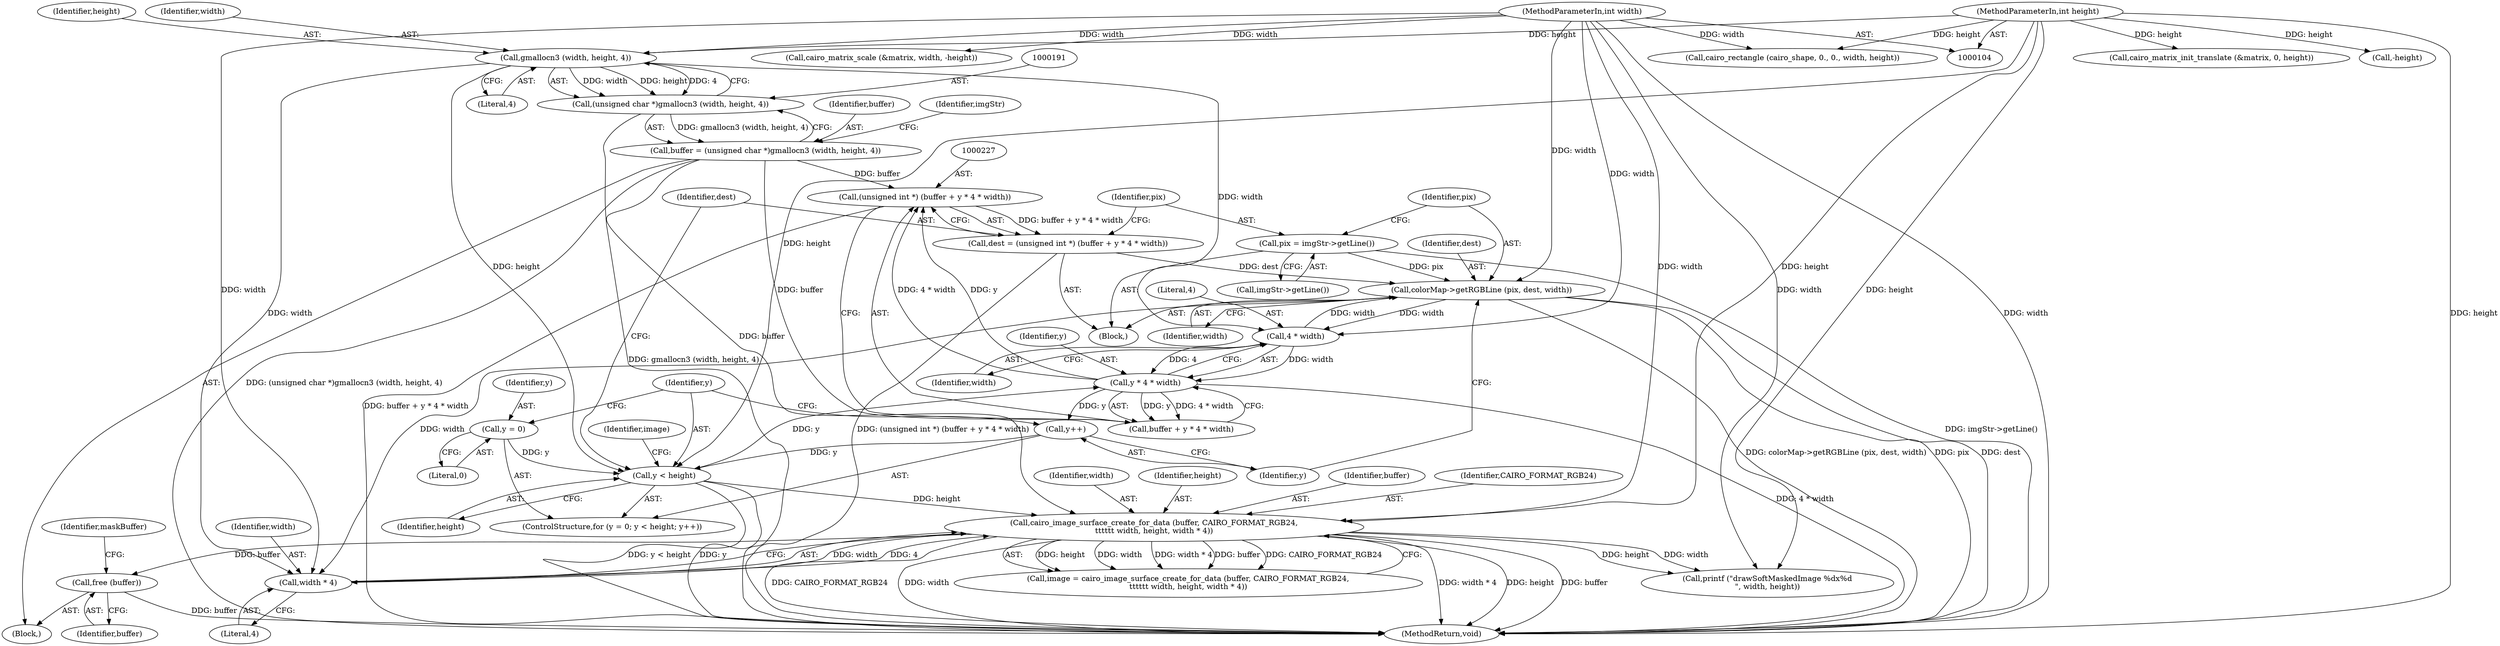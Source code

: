 digraph "0_poppler_7b2d314a61fd0e12f47c62996cb49ec0d1ba747a_3@API" {
"1000342" [label="(Call,free (buffer))"];
"1000244" [label="(Call,cairo_image_surface_create_for_data (buffer, CAIRO_FORMAT_RGB24,\n\t\t\t\t\t\t width, height, width * 4))"];
"1000188" [label="(Call,buffer = (unsigned char *)gmallocn3 (width, height, 4))"];
"1000190" [label="(Call,(unsigned char *)gmallocn3 (width, height, 4))"];
"1000192" [label="(Call,gmallocn3 (width, height, 4))"];
"1000108" [label="(MethodParameterIn,int width)"];
"1000109" [label="(MethodParameterIn,int height)"];
"1000249" [label="(Call,width * 4)"];
"1000238" [label="(Call,colorMap->getRGBLine (pix, dest, width))"];
"1000235" [label="(Call,pix = imgStr->getLine())"];
"1000224" [label="(Call,dest = (unsigned int *) (buffer + y * 4 * width))"];
"1000226" [label="(Call,(unsigned int *) (buffer + y * 4 * width))"];
"1000230" [label="(Call,y * 4 * width)"];
"1000218" [label="(Call,y < height)"];
"1000215" [label="(Call,y = 0)"];
"1000221" [label="(Call,y++)"];
"1000232" [label="(Call,4 * width)"];
"1000342" [label="(Call,free (buffer))"];
"1000246" [label="(Identifier,CAIRO_FORMAT_RGB24)"];
"1000343" [label="(Identifier,buffer)"];
"1000250" [label="(Identifier,width)"];
"1000277" [label="(Call,printf (\"drawSoftMaskedImage %dx%d\n\", width, height))"];
"1000238" [label="(Call,colorMap->getRGBLine (pix, dest, width))"];
"1000251" [label="(Literal,4)"];
"1000241" [label="(Identifier,width)"];
"1000220" [label="(Identifier,height)"];
"1000223" [label="(Block,)"];
"1000232" [label="(Call,4 * width)"];
"1000224" [label="(Call,dest = (unsigned int *) (buffer + y * 4 * width))"];
"1000247" [label="(Identifier,width)"];
"1000194" [label="(Identifier,height)"];
"1000214" [label="(ControlStructure,for (y = 0; y < height; y++))"];
"1000189" [label="(Identifier,buffer)"];
"1000281" [label="(Call,cairo_matrix_init_translate (&matrix, 0, height))"];
"1000225" [label="(Identifier,dest)"];
"1000233" [label="(Literal,4)"];
"1000239" [label="(Identifier,pix)"];
"1000197" [label="(Identifier,imgStr)"];
"1000235" [label="(Call,pix = imgStr->getLine())"];
"1000218" [label="(Call,y < height)"];
"1000228" [label="(Call,buffer + y * 4 * width)"];
"1000348" [label="(MethodReturn,void)"];
"1000326" [label="(Call,cairo_rectangle (cairo_shape, 0., 0., width, height))"];
"1000215" [label="(Call,y = 0)"];
"1000216" [label="(Identifier,y)"];
"1000109" [label="(MethodParameterIn,int height)"];
"1000219" [label="(Identifier,y)"];
"1000345" [label="(Identifier,maskBuffer)"];
"1000222" [label="(Identifier,y)"];
"1000236" [label="(Identifier,pix)"];
"1000231" [label="(Identifier,y)"];
"1000190" [label="(Call,(unsigned char *)gmallocn3 (width, height, 4))"];
"1000248" [label="(Identifier,height)"];
"1000115" [label="(Block,)"];
"1000237" [label="(Call,imgStr->getLine())"];
"1000193" [label="(Identifier,width)"];
"1000188" [label="(Call,buffer = (unsigned char *)gmallocn3 (width, height, 4))"];
"1000244" [label="(Call,cairo_image_surface_create_for_data (buffer, CAIRO_FORMAT_RGB24,\n\t\t\t\t\t\t width, height, width * 4))"];
"1000249" [label="(Call,width * 4)"];
"1000192" [label="(Call,gmallocn3 (width, height, 4))"];
"1000240" [label="(Identifier,dest)"];
"1000217" [label="(Literal,0)"];
"1000234" [label="(Identifier,width)"];
"1000230" [label="(Call,y * 4 * width)"];
"1000221" [label="(Call,y++)"];
"1000245" [label="(Identifier,buffer)"];
"1000242" [label="(Call,image = cairo_image_surface_create_for_data (buffer, CAIRO_FORMAT_RGB24,\n\t\t\t\t\t\t width, height, width * 4))"];
"1000108" [label="(MethodParameterIn,int width)"];
"1000243" [label="(Identifier,image)"];
"1000195" [label="(Literal,4)"];
"1000286" [label="(Call,cairo_matrix_scale (&matrix, width, -height))"];
"1000226" [label="(Call,(unsigned int *) (buffer + y * 4 * width))"];
"1000290" [label="(Call,-height)"];
"1000342" -> "1000115"  [label="AST: "];
"1000342" -> "1000343"  [label="CFG: "];
"1000343" -> "1000342"  [label="AST: "];
"1000345" -> "1000342"  [label="CFG: "];
"1000342" -> "1000348"  [label="DDG: buffer"];
"1000244" -> "1000342"  [label="DDG: buffer"];
"1000244" -> "1000242"  [label="AST: "];
"1000244" -> "1000249"  [label="CFG: "];
"1000245" -> "1000244"  [label="AST: "];
"1000246" -> "1000244"  [label="AST: "];
"1000247" -> "1000244"  [label="AST: "];
"1000248" -> "1000244"  [label="AST: "];
"1000249" -> "1000244"  [label="AST: "];
"1000242" -> "1000244"  [label="CFG: "];
"1000244" -> "1000348"  [label="DDG: height"];
"1000244" -> "1000348"  [label="DDG: buffer"];
"1000244" -> "1000348"  [label="DDG: CAIRO_FORMAT_RGB24"];
"1000244" -> "1000348"  [label="DDG: width"];
"1000244" -> "1000348"  [label="DDG: width * 4"];
"1000244" -> "1000242"  [label="DDG: height"];
"1000244" -> "1000242"  [label="DDG: width"];
"1000244" -> "1000242"  [label="DDG: width * 4"];
"1000244" -> "1000242"  [label="DDG: buffer"];
"1000244" -> "1000242"  [label="DDG: CAIRO_FORMAT_RGB24"];
"1000188" -> "1000244"  [label="DDG: buffer"];
"1000249" -> "1000244"  [label="DDG: width"];
"1000249" -> "1000244"  [label="DDG: 4"];
"1000108" -> "1000244"  [label="DDG: width"];
"1000218" -> "1000244"  [label="DDG: height"];
"1000109" -> "1000244"  [label="DDG: height"];
"1000244" -> "1000277"  [label="DDG: width"];
"1000244" -> "1000277"  [label="DDG: height"];
"1000188" -> "1000115"  [label="AST: "];
"1000188" -> "1000190"  [label="CFG: "];
"1000189" -> "1000188"  [label="AST: "];
"1000190" -> "1000188"  [label="AST: "];
"1000197" -> "1000188"  [label="CFG: "];
"1000188" -> "1000348"  [label="DDG: (unsigned char *)gmallocn3 (width, height, 4)"];
"1000190" -> "1000188"  [label="DDG: gmallocn3 (width, height, 4)"];
"1000188" -> "1000226"  [label="DDG: buffer"];
"1000188" -> "1000228"  [label="DDG: buffer"];
"1000190" -> "1000192"  [label="CFG: "];
"1000191" -> "1000190"  [label="AST: "];
"1000192" -> "1000190"  [label="AST: "];
"1000190" -> "1000348"  [label="DDG: gmallocn3 (width, height, 4)"];
"1000192" -> "1000190"  [label="DDG: width"];
"1000192" -> "1000190"  [label="DDG: height"];
"1000192" -> "1000190"  [label="DDG: 4"];
"1000192" -> "1000195"  [label="CFG: "];
"1000193" -> "1000192"  [label="AST: "];
"1000194" -> "1000192"  [label="AST: "];
"1000195" -> "1000192"  [label="AST: "];
"1000108" -> "1000192"  [label="DDG: width"];
"1000109" -> "1000192"  [label="DDG: height"];
"1000192" -> "1000218"  [label="DDG: height"];
"1000192" -> "1000232"  [label="DDG: width"];
"1000192" -> "1000249"  [label="DDG: width"];
"1000108" -> "1000104"  [label="AST: "];
"1000108" -> "1000348"  [label="DDG: width"];
"1000108" -> "1000232"  [label="DDG: width"];
"1000108" -> "1000238"  [label="DDG: width"];
"1000108" -> "1000249"  [label="DDG: width"];
"1000108" -> "1000277"  [label="DDG: width"];
"1000108" -> "1000286"  [label="DDG: width"];
"1000108" -> "1000326"  [label="DDG: width"];
"1000109" -> "1000104"  [label="AST: "];
"1000109" -> "1000348"  [label="DDG: height"];
"1000109" -> "1000218"  [label="DDG: height"];
"1000109" -> "1000277"  [label="DDG: height"];
"1000109" -> "1000281"  [label="DDG: height"];
"1000109" -> "1000290"  [label="DDG: height"];
"1000109" -> "1000326"  [label="DDG: height"];
"1000249" -> "1000251"  [label="CFG: "];
"1000250" -> "1000249"  [label="AST: "];
"1000251" -> "1000249"  [label="AST: "];
"1000238" -> "1000249"  [label="DDG: width"];
"1000238" -> "1000223"  [label="AST: "];
"1000238" -> "1000241"  [label="CFG: "];
"1000239" -> "1000238"  [label="AST: "];
"1000240" -> "1000238"  [label="AST: "];
"1000241" -> "1000238"  [label="AST: "];
"1000222" -> "1000238"  [label="CFG: "];
"1000238" -> "1000348"  [label="DDG: pix"];
"1000238" -> "1000348"  [label="DDG: dest"];
"1000238" -> "1000348"  [label="DDG: colorMap->getRGBLine (pix, dest, width)"];
"1000238" -> "1000232"  [label="DDG: width"];
"1000235" -> "1000238"  [label="DDG: pix"];
"1000224" -> "1000238"  [label="DDG: dest"];
"1000232" -> "1000238"  [label="DDG: width"];
"1000235" -> "1000223"  [label="AST: "];
"1000235" -> "1000237"  [label="CFG: "];
"1000236" -> "1000235"  [label="AST: "];
"1000237" -> "1000235"  [label="AST: "];
"1000239" -> "1000235"  [label="CFG: "];
"1000235" -> "1000348"  [label="DDG: imgStr->getLine()"];
"1000224" -> "1000223"  [label="AST: "];
"1000224" -> "1000226"  [label="CFG: "];
"1000225" -> "1000224"  [label="AST: "];
"1000226" -> "1000224"  [label="AST: "];
"1000236" -> "1000224"  [label="CFG: "];
"1000224" -> "1000348"  [label="DDG: (unsigned int *) (buffer + y * 4 * width)"];
"1000226" -> "1000224"  [label="DDG: buffer + y * 4 * width"];
"1000226" -> "1000228"  [label="CFG: "];
"1000227" -> "1000226"  [label="AST: "];
"1000228" -> "1000226"  [label="AST: "];
"1000226" -> "1000348"  [label="DDG: buffer + y * 4 * width"];
"1000230" -> "1000226"  [label="DDG: y"];
"1000230" -> "1000226"  [label="DDG: 4 * width"];
"1000230" -> "1000228"  [label="AST: "];
"1000230" -> "1000232"  [label="CFG: "];
"1000231" -> "1000230"  [label="AST: "];
"1000232" -> "1000230"  [label="AST: "];
"1000228" -> "1000230"  [label="CFG: "];
"1000230" -> "1000348"  [label="DDG: 4 * width"];
"1000230" -> "1000221"  [label="DDG: y"];
"1000230" -> "1000228"  [label="DDG: y"];
"1000230" -> "1000228"  [label="DDG: 4 * width"];
"1000218" -> "1000230"  [label="DDG: y"];
"1000232" -> "1000230"  [label="DDG: 4"];
"1000232" -> "1000230"  [label="DDG: width"];
"1000218" -> "1000214"  [label="AST: "];
"1000218" -> "1000220"  [label="CFG: "];
"1000219" -> "1000218"  [label="AST: "];
"1000220" -> "1000218"  [label="AST: "];
"1000225" -> "1000218"  [label="CFG: "];
"1000243" -> "1000218"  [label="CFG: "];
"1000218" -> "1000348"  [label="DDG: y"];
"1000218" -> "1000348"  [label="DDG: y < height"];
"1000215" -> "1000218"  [label="DDG: y"];
"1000221" -> "1000218"  [label="DDG: y"];
"1000215" -> "1000214"  [label="AST: "];
"1000215" -> "1000217"  [label="CFG: "];
"1000216" -> "1000215"  [label="AST: "];
"1000217" -> "1000215"  [label="AST: "];
"1000219" -> "1000215"  [label="CFG: "];
"1000221" -> "1000214"  [label="AST: "];
"1000221" -> "1000222"  [label="CFG: "];
"1000222" -> "1000221"  [label="AST: "];
"1000219" -> "1000221"  [label="CFG: "];
"1000232" -> "1000234"  [label="CFG: "];
"1000233" -> "1000232"  [label="AST: "];
"1000234" -> "1000232"  [label="AST: "];
}
